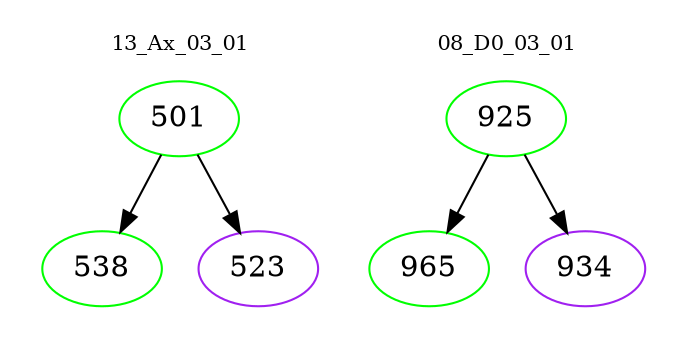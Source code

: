 digraph{
subgraph cluster_0 {
color = white
label = "13_Ax_03_01";
fontsize=10;
T0_501 [label="501", color="green"]
T0_501 -> T0_538 [color="black"]
T0_538 [label="538", color="green"]
T0_501 -> T0_523 [color="black"]
T0_523 [label="523", color="purple"]
}
subgraph cluster_1 {
color = white
label = "08_D0_03_01";
fontsize=10;
T1_925 [label="925", color="green"]
T1_925 -> T1_965 [color="black"]
T1_965 [label="965", color="green"]
T1_925 -> T1_934 [color="black"]
T1_934 [label="934", color="purple"]
}
}

